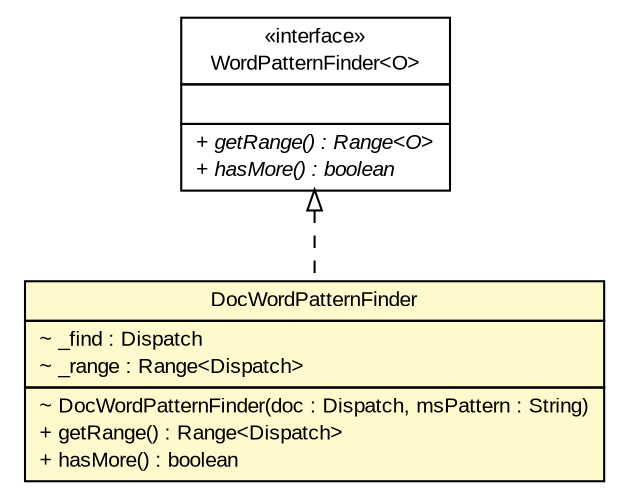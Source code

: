 #!/usr/local/bin/dot
#
# Class diagram 
# Generated by UMLGraph version R5_6_6-6-g3bdff0 (http://www.umlgraph.org/)
#

digraph G {
	edge [fontname="arial",fontsize=10,labelfontname="arial",labelfontsize=10];
	node [fontname="arial",fontsize=10,shape=plaintext];
	nodesep=0.25;
	ranksep=0.5;
	// org.tanjakostic.jcleancim.docgen.writer.word.WordPatternFinder<O>
	c103680 [label=<<table title="org.tanjakostic.jcleancim.docgen.writer.word.WordPatternFinder" border="0" cellborder="1" cellspacing="0" cellpadding="2" port="p" href="../WordPatternFinder.html">
		<tr><td><table border="0" cellspacing="0" cellpadding="1">
<tr><td align="center" balign="center"> &#171;interface&#187; </td></tr>
<tr><td align="center" balign="center"> WordPatternFinder&lt;O&gt; </td></tr>
		</table></td></tr>
		<tr><td><table border="0" cellspacing="0" cellpadding="1">
<tr><td align="left" balign="left">  </td></tr>
		</table></td></tr>
		<tr><td><table border="0" cellspacing="0" cellpadding="1">
<tr><td align="left" balign="left"><font face="Arial Italic" point-size="10.0"> + getRange() : Range&lt;O&gt; </font></td></tr>
<tr><td align="left" balign="left"><font face="Arial Italic" point-size="10.0"> + hasMore() : boolean </font></td></tr>
		</table></td></tr>
		</table>>, URL="../WordPatternFinder.html", fontname="arial", fontcolor="black", fontsize=10.0];
	// org.tanjakostic.jcleancim.docgen.writer.word.doc.DocWordPatternFinder
	c103690 [label=<<table title="org.tanjakostic.jcleancim.docgen.writer.word.doc.DocWordPatternFinder" border="0" cellborder="1" cellspacing="0" cellpadding="2" port="p" bgcolor="lemonChiffon" href="./DocWordPatternFinder.html">
		<tr><td><table border="0" cellspacing="0" cellpadding="1">
<tr><td align="center" balign="center"> DocWordPatternFinder </td></tr>
		</table></td></tr>
		<tr><td><table border="0" cellspacing="0" cellpadding="1">
<tr><td align="left" balign="left"> ~ _find : Dispatch </td></tr>
<tr><td align="left" balign="left"> ~ _range : Range&lt;Dispatch&gt; </td></tr>
		</table></td></tr>
		<tr><td><table border="0" cellspacing="0" cellpadding="1">
<tr><td align="left" balign="left"> ~ DocWordPatternFinder(doc : Dispatch, msPattern : String) </td></tr>
<tr><td align="left" balign="left"> + getRange() : Range&lt;Dispatch&gt; </td></tr>
<tr><td align="left" balign="left"> + hasMore() : boolean </td></tr>
		</table></td></tr>
		</table>>, URL="./DocWordPatternFinder.html", fontname="arial", fontcolor="black", fontsize=10.0];
	//org.tanjakostic.jcleancim.docgen.writer.word.doc.DocWordPatternFinder implements org.tanjakostic.jcleancim.docgen.writer.word.WordPatternFinder<O>
	c103680:p -> c103690:p [dir=back,arrowtail=empty,style=dashed];
}

